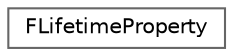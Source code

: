 digraph "Graphical Class Hierarchy"
{
 // INTERACTIVE_SVG=YES
 // LATEX_PDF_SIZE
  bgcolor="transparent";
  edge [fontname=Helvetica,fontsize=10,labelfontname=Helvetica,labelfontsize=10];
  node [fontname=Helvetica,fontsize=10,shape=box,height=0.2,width=0.4];
  rankdir="LR";
  Node0 [id="Node000000",label="FLifetimeProperty",height=0.2,width=0.4,color="grey40", fillcolor="white", style="filled",URL="$d5/d8f/classFLifetimeProperty.html",tooltip="FLifetimeProperty This class is used to track a property that is marked to be replicated for the life..."];
}

